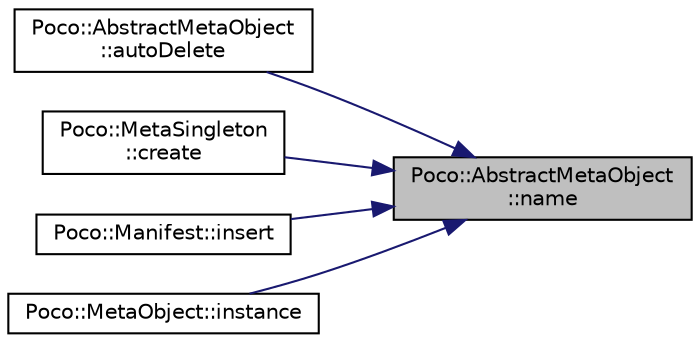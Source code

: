 digraph "Poco::AbstractMetaObject::name"
{
 // LATEX_PDF_SIZE
  edge [fontname="Helvetica",fontsize="10",labelfontname="Helvetica",labelfontsize="10"];
  node [fontname="Helvetica",fontsize="10",shape=record];
  rankdir="RL";
  Node1 [label="Poco::AbstractMetaObject\l::name",height=0.2,width=0.4,color="black", fillcolor="grey75", style="filled", fontcolor="black",tooltip=" "];
  Node1 -> Node2 [dir="back",color="midnightblue",fontsize="10",style="solid"];
  Node2 [label="Poco::AbstractMetaObject\l::autoDelete",height=0.2,width=0.4,color="black", fillcolor="white", style="filled",URL="$classPoco_1_1AbstractMetaObject.html#af214cd06b8e1622e2e461b6f96c56bc0",tooltip=" "];
  Node1 -> Node3 [dir="back",color="midnightblue",fontsize="10",style="solid"];
  Node3 [label="Poco::MetaSingleton\l::create",height=0.2,width=0.4,color="black", fillcolor="white", style="filled",URL="$classPoco_1_1MetaSingleton.html#a19361db9fa33f075b53cf2e435d6b887",tooltip=" "];
  Node1 -> Node4 [dir="back",color="midnightblue",fontsize="10",style="solid"];
  Node4 [label="Poco::Manifest::insert",height=0.2,width=0.4,color="black", fillcolor="white", style="filled",URL="$classPoco_1_1Manifest.html#abe3ecb82337dde01a33b9b25a74286ac",tooltip=" "];
  Node1 -> Node5 [dir="back",color="midnightblue",fontsize="10",style="solid"];
  Node5 [label="Poco::MetaObject::instance",height=0.2,width=0.4,color="black", fillcolor="white", style="filled",URL="$classPoco_1_1MetaObject.html#aad8ff2ff1bf3c47ad194dde32670dfca",tooltip=" "];
}
